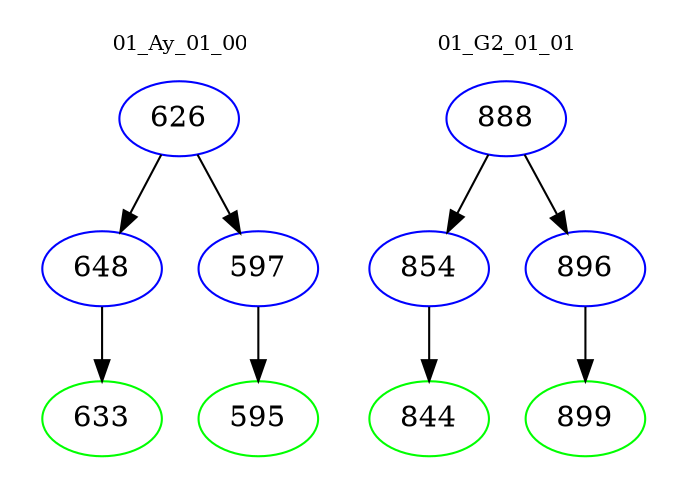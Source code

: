 digraph{
subgraph cluster_0 {
color = white
label = "01_Ay_01_00";
fontsize=10;
T0_626 [label="626", color="blue"]
T0_626 -> T0_648 [color="black"]
T0_648 [label="648", color="blue"]
T0_648 -> T0_633 [color="black"]
T0_633 [label="633", color="green"]
T0_626 -> T0_597 [color="black"]
T0_597 [label="597", color="blue"]
T0_597 -> T0_595 [color="black"]
T0_595 [label="595", color="green"]
}
subgraph cluster_1 {
color = white
label = "01_G2_01_01";
fontsize=10;
T1_888 [label="888", color="blue"]
T1_888 -> T1_854 [color="black"]
T1_854 [label="854", color="blue"]
T1_854 -> T1_844 [color="black"]
T1_844 [label="844", color="green"]
T1_888 -> T1_896 [color="black"]
T1_896 [label="896", color="blue"]
T1_896 -> T1_899 [color="black"]
T1_899 [label="899", color="green"]
}
}
